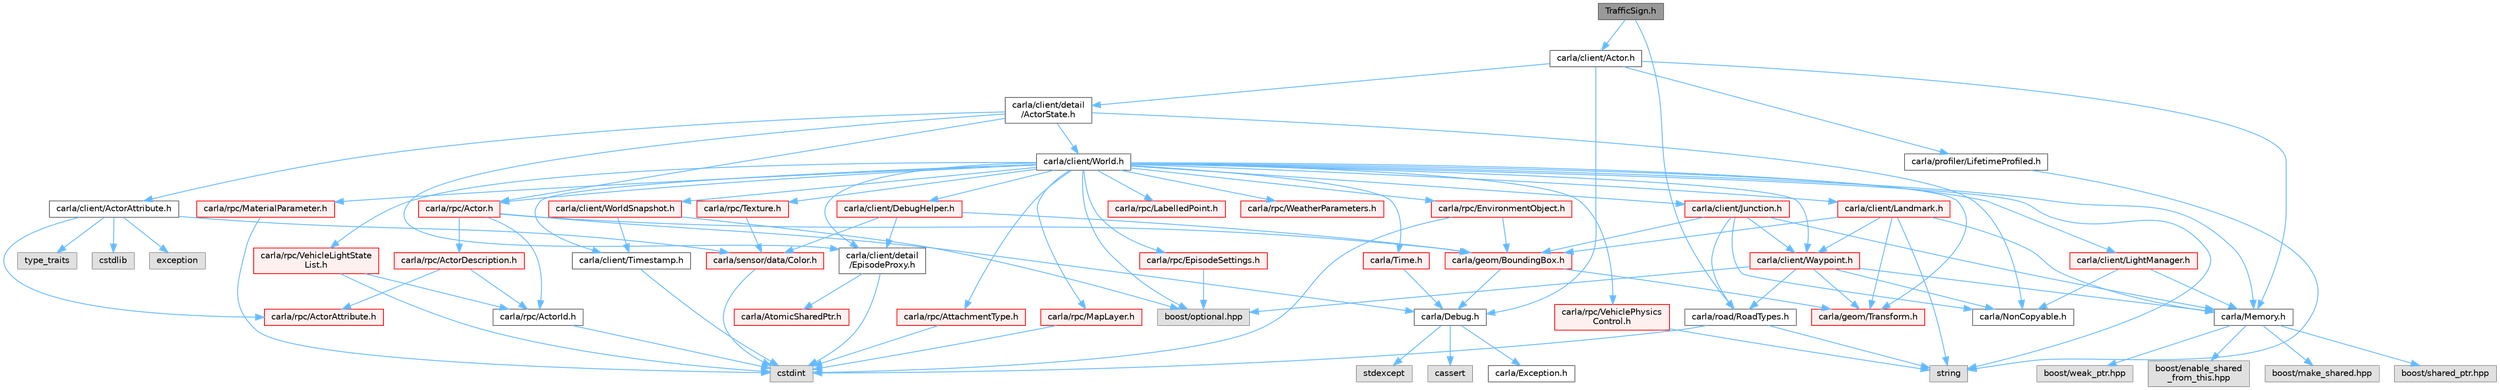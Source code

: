 digraph "TrafficSign.h"
{
 // INTERACTIVE_SVG=YES
 // LATEX_PDF_SIZE
  bgcolor="transparent";
  edge [fontname=Helvetica,fontsize=10,labelfontname=Helvetica,labelfontsize=10];
  node [fontname=Helvetica,fontsize=10,shape=box,height=0.2,width=0.4];
  Node1 [id="Node000001",label="TrafficSign.h",height=0.2,width=0.4,color="gray40", fillcolor="grey60", style="filled", fontcolor="black",tooltip=" "];
  Node1 -> Node2 [id="edge1_Node000001_Node000002",color="steelblue1",style="solid",tooltip=" "];
  Node2 [id="Node000002",label="carla/client/Actor.h",height=0.2,width=0.4,color="grey40", fillcolor="white", style="filled",URL="$da/d48/client_2Actor_8h.html",tooltip=" "];
  Node2 -> Node3 [id="edge2_Node000002_Node000003",color="steelblue1",style="solid",tooltip=" "];
  Node3 [id="Node000003",label="carla/Debug.h",height=0.2,width=0.4,color="grey40", fillcolor="white", style="filled",URL="$d4/deb/Debug_8h.html",tooltip=" "];
  Node3 -> Node4 [id="edge3_Node000003_Node000004",color="steelblue1",style="solid",tooltip=" "];
  Node4 [id="Node000004",label="carla/Exception.h",height=0.2,width=0.4,color="grey40", fillcolor="white", style="filled",URL="$d8/d8a/Exception_8h.html",tooltip=" "];
  Node3 -> Node5 [id="edge4_Node000003_Node000005",color="steelblue1",style="solid",tooltip=" "];
  Node5 [id="Node000005",label="stdexcept",height=0.2,width=0.4,color="grey60", fillcolor="#E0E0E0", style="filled",tooltip=" "];
  Node3 -> Node6 [id="edge5_Node000003_Node000006",color="steelblue1",style="solid",tooltip=" "];
  Node6 [id="Node000006",label="cassert",height=0.2,width=0.4,color="grey60", fillcolor="#E0E0E0", style="filled",tooltip=" "];
  Node2 -> Node7 [id="edge6_Node000002_Node000007",color="steelblue1",style="solid",tooltip=" "];
  Node7 [id="Node000007",label="carla/Memory.h",height=0.2,width=0.4,color="grey40", fillcolor="white", style="filled",URL="$de/d5c/Memory_8h.html",tooltip=" "];
  Node7 -> Node8 [id="edge7_Node000007_Node000008",color="steelblue1",style="solid",tooltip=" "];
  Node8 [id="Node000008",label="boost/enable_shared\l_from_this.hpp",height=0.2,width=0.4,color="grey60", fillcolor="#E0E0E0", style="filled",tooltip=" "];
  Node7 -> Node9 [id="edge8_Node000007_Node000009",color="steelblue1",style="solid",tooltip=" "];
  Node9 [id="Node000009",label="boost/make_shared.hpp",height=0.2,width=0.4,color="grey60", fillcolor="#E0E0E0", style="filled",tooltip=" "];
  Node7 -> Node10 [id="edge9_Node000007_Node000010",color="steelblue1",style="solid",tooltip=" "];
  Node10 [id="Node000010",label="boost/shared_ptr.hpp",height=0.2,width=0.4,color="grey60", fillcolor="#E0E0E0", style="filled",tooltip=" "];
  Node7 -> Node11 [id="edge10_Node000007_Node000011",color="steelblue1",style="solid",tooltip=" "];
  Node11 [id="Node000011",label="boost/weak_ptr.hpp",height=0.2,width=0.4,color="grey60", fillcolor="#E0E0E0", style="filled",tooltip=" "];
  Node2 -> Node12 [id="edge11_Node000002_Node000012",color="steelblue1",style="solid",tooltip=" "];
  Node12 [id="Node000012",label="carla/client/detail\l/ActorState.h",height=0.2,width=0.4,color="grey40", fillcolor="white", style="filled",URL="$d4/d22/client_2detail_2ActorState_8h.html",tooltip=" "];
  Node12 -> Node13 [id="edge12_Node000012_Node000013",color="steelblue1",style="solid",tooltip=" "];
  Node13 [id="Node000013",label="carla/NonCopyable.h",height=0.2,width=0.4,color="grey40", fillcolor="white", style="filled",URL="$d4/dd8/LibCarla_2source_2carla_2NonCopyable_8h.html",tooltip=" "];
  Node12 -> Node14 [id="edge13_Node000012_Node000014",color="steelblue1",style="solid",tooltip=" "];
  Node14 [id="Node000014",label="carla/client/World.h",height=0.2,width=0.4,color="grey40", fillcolor="white", style="filled",URL="$dd/d5b/World_8h.html",tooltip=" "];
  Node14 -> Node7 [id="edge14_Node000014_Node000007",color="steelblue1",style="solid",tooltip=" "];
  Node14 -> Node15 [id="edge15_Node000014_Node000015",color="steelblue1",style="solid",tooltip=" "];
  Node15 [id="Node000015",label="carla/Time.h",height=0.2,width=0.4,color="red", fillcolor="#FFF0F0", style="filled",URL="$d2/d33/Time_8h.html",tooltip=" "];
  Node15 -> Node3 [id="edge16_Node000015_Node000003",color="steelblue1",style="solid",tooltip=" "];
  Node14 -> Node18 [id="edge17_Node000014_Node000018",color="steelblue1",style="solid",tooltip=" "];
  Node18 [id="Node000018",label="carla/client/DebugHelper.h",height=0.2,width=0.4,color="red", fillcolor="#FFF0F0", style="filled",URL="$d1/dbe/DebugHelper_8h.html",tooltip=" "];
  Node18 -> Node19 [id="edge18_Node000018_Node000019",color="steelblue1",style="solid",tooltip=" "];
  Node19 [id="Node000019",label="carla/client/detail\l/EpisodeProxy.h",height=0.2,width=0.4,color="grey40", fillcolor="white", style="filled",URL="$dc/dc2/EpisodeProxy_8h.html",tooltip=" "];
  Node19 -> Node20 [id="edge19_Node000019_Node000020",color="steelblue1",style="solid",tooltip=" "];
  Node20 [id="Node000020",label="carla/AtomicSharedPtr.h",height=0.2,width=0.4,color="red", fillcolor="#FFF0F0", style="filled",URL="$df/de2/AtomicSharedPtr_8h.html",tooltip=" "];
  Node19 -> Node22 [id="edge20_Node000019_Node000022",color="steelblue1",style="solid",tooltip=" "];
  Node22 [id="Node000022",label="cstdint",height=0.2,width=0.4,color="grey60", fillcolor="#E0E0E0", style="filled",tooltip=" "];
  Node18 -> Node23 [id="edge21_Node000018_Node000023",color="steelblue1",style="solid",tooltip=" "];
  Node23 [id="Node000023",label="carla/geom/BoundingBox.h",height=0.2,width=0.4,color="red", fillcolor="#FFF0F0", style="filled",URL="$d2/dfe/LibCarla_2source_2carla_2geom_2BoundingBox_8h.html",tooltip=" "];
  Node23 -> Node3 [id="edge22_Node000023_Node000003",color="steelblue1",style="solid",tooltip=" "];
  Node23 -> Node33 [id="edge23_Node000023_Node000033",color="steelblue1",style="solid",tooltip=" "];
  Node33 [id="Node000033",label="carla/geom/Transform.h",height=0.2,width=0.4,color="red", fillcolor="#FFF0F0", style="filled",URL="$de/d17/geom_2Transform_8h.html",tooltip=" "];
  Node18 -> Node53 [id="edge24_Node000018_Node000053",color="steelblue1",style="solid",tooltip=" "];
  Node53 [id="Node000053",label="carla/sensor/data/Color.h",height=0.2,width=0.4,color="red", fillcolor="#FFF0F0", style="filled",URL="$db/d51/sensor_2data_2Color_8h.html",tooltip=" "];
  Node53 -> Node22 [id="edge25_Node000053_Node000022",color="steelblue1",style="solid",tooltip=" "];
  Node14 -> Node57 [id="edge26_Node000014_Node000057",color="steelblue1",style="solid",tooltip=" "];
  Node57 [id="Node000057",label="carla/client/Landmark.h",height=0.2,width=0.4,color="red", fillcolor="#FFF0F0", style="filled",URL="$db/d18/Landmark_8h.html",tooltip=" "];
  Node57 -> Node7 [id="edge27_Node000057_Node000007",color="steelblue1",style="solid",tooltip=" "];
  Node57 -> Node58 [id="edge28_Node000057_Node000058",color="steelblue1",style="solid",tooltip=" "];
  Node58 [id="Node000058",label="carla/client/Waypoint.h",height=0.2,width=0.4,color="red", fillcolor="#FFF0F0", style="filled",URL="$d0/d47/client_2Waypoint_8h.html",tooltip=" "];
  Node58 -> Node7 [id="edge29_Node000058_Node000007",color="steelblue1",style="solid",tooltip=" "];
  Node58 -> Node13 [id="edge30_Node000058_Node000013",color="steelblue1",style="solid",tooltip=" "];
  Node58 -> Node33 [id="edge31_Node000058_Node000033",color="steelblue1",style="solid",tooltip=" "];
  Node58 -> Node68 [id="edge32_Node000058_Node000068",color="steelblue1",style="solid",tooltip=" "];
  Node68 [id="Node000068",label="carla/road/RoadTypes.h",height=0.2,width=0.4,color="grey40", fillcolor="white", style="filled",URL="$d6/dbb/RoadTypes_8h.html",tooltip=" "];
  Node68 -> Node22 [id="edge33_Node000068_Node000022",color="steelblue1",style="solid",tooltip=" "];
  Node68 -> Node60 [id="edge34_Node000068_Node000060",color="steelblue1",style="solid",tooltip=" "];
  Node60 [id="Node000060",label="string",height=0.2,width=0.4,color="grey60", fillcolor="#E0E0E0", style="filled",tooltip=" "];
  Node58 -> Node81 [id="edge35_Node000058_Node000081",color="steelblue1",style="solid",tooltip=" "];
  Node81 [id="Node000081",label="boost/optional.hpp",height=0.2,width=0.4,color="grey60", fillcolor="#E0E0E0", style="filled",tooltip=" "];
  Node57 -> Node33 [id="edge36_Node000057_Node000033",color="steelblue1",style="solid",tooltip=" "];
  Node57 -> Node23 [id="edge37_Node000057_Node000023",color="steelblue1",style="solid",tooltip=" "];
  Node57 -> Node60 [id="edge38_Node000057_Node000060",color="steelblue1",style="solid",tooltip=" "];
  Node14 -> Node58 [id="edge39_Node000014_Node000058",color="steelblue1",style="solid",tooltip=" "];
  Node14 -> Node85 [id="edge40_Node000014_Node000085",color="steelblue1",style="solid",tooltip=" "];
  Node85 [id="Node000085",label="carla/client/Junction.h",height=0.2,width=0.4,color="red", fillcolor="#FFF0F0", style="filled",URL="$dd/d55/client_2Junction_8h.html",tooltip=" "];
  Node85 -> Node7 [id="edge41_Node000085_Node000007",color="steelblue1",style="solid",tooltip=" "];
  Node85 -> Node13 [id="edge42_Node000085_Node000013",color="steelblue1",style="solid",tooltip=" "];
  Node85 -> Node68 [id="edge43_Node000085_Node000068",color="steelblue1",style="solid",tooltip=" "];
  Node85 -> Node23 [id="edge44_Node000085_Node000023",color="steelblue1",style="solid",tooltip=" "];
  Node85 -> Node58 [id="edge45_Node000085_Node000058",color="steelblue1",style="solid",tooltip=" "];
  Node14 -> Node89 [id="edge46_Node000014_Node000089",color="steelblue1",style="solid",tooltip=" "];
  Node89 [id="Node000089",label="carla/client/LightManager.h",height=0.2,width=0.4,color="red", fillcolor="#FFF0F0", style="filled",URL="$dd/d9a/LightManager_8h.html",tooltip=" "];
  Node89 -> Node7 [id="edge47_Node000089_Node000007",color="steelblue1",style="solid",tooltip=" "];
  Node89 -> Node13 [id="edge48_Node000089_Node000013",color="steelblue1",style="solid",tooltip=" "];
  Node14 -> Node96 [id="edge49_Node000014_Node000096",color="steelblue1",style="solid",tooltip=" "];
  Node96 [id="Node000096",label="carla/client/Timestamp.h",height=0.2,width=0.4,color="grey40", fillcolor="white", style="filled",URL="$d7/d66/Timestamp_8h.html",tooltip=" "];
  Node96 -> Node22 [id="edge50_Node000096_Node000022",color="steelblue1",style="solid",tooltip=" "];
  Node14 -> Node97 [id="edge51_Node000014_Node000097",color="steelblue1",style="solid",tooltip=" "];
  Node97 [id="Node000097",label="carla/client/WorldSnapshot.h",height=0.2,width=0.4,color="red", fillcolor="#FFF0F0", style="filled",URL="$df/d11/WorldSnapshot_8h.html",tooltip=" "];
  Node97 -> Node96 [id="edge52_Node000097_Node000096",color="steelblue1",style="solid",tooltip=" "];
  Node97 -> Node81 [id="edge53_Node000097_Node000081",color="steelblue1",style="solid",tooltip=" "];
  Node14 -> Node19 [id="edge54_Node000014_Node000019",color="steelblue1",style="solid",tooltip=" "];
  Node14 -> Node33 [id="edge55_Node000014_Node000033",color="steelblue1",style="solid",tooltip=" "];
  Node14 -> Node126 [id="edge56_Node000014_Node000126",color="steelblue1",style="solid",tooltip=" "];
  Node126 [id="Node000126",label="carla/rpc/Actor.h",height=0.2,width=0.4,color="red", fillcolor="#FFF0F0", style="filled",URL="$d8/d73/rpc_2Actor_8h.html",tooltip=" "];
  Node126 -> Node3 [id="edge57_Node000126_Node000003",color="steelblue1",style="solid",tooltip=" "];
  Node126 -> Node23 [id="edge58_Node000126_Node000023",color="steelblue1",style="solid",tooltip=" "];
  Node126 -> Node127 [id="edge59_Node000126_Node000127",color="steelblue1",style="solid",tooltip=" "];
  Node127 [id="Node000127",label="carla/rpc/ActorDescription.h",height=0.2,width=0.4,color="red", fillcolor="#FFF0F0", style="filled",URL="$d9/db9/LibCarla_2source_2carla_2rpc_2ActorDescription_8h.html",tooltip=" "];
  Node127 -> Node128 [id="edge60_Node000127_Node000128",color="steelblue1",style="solid",tooltip=" "];
  Node128 [id="Node000128",label="carla/rpc/ActorAttribute.h",height=0.2,width=0.4,color="red", fillcolor="#FFF0F0", style="filled",URL="$d2/dc4/LibCarla_2source_2carla_2rpc_2ActorAttribute_8h.html",tooltip=" "];
  Node127 -> Node99 [id="edge61_Node000127_Node000099",color="steelblue1",style="solid",tooltip=" "];
  Node99 [id="Node000099",label="carla/rpc/ActorId.h",height=0.2,width=0.4,color="grey40", fillcolor="white", style="filled",URL="$d3/d89/ActorId_8h.html",tooltip=" "];
  Node99 -> Node22 [id="edge62_Node000099_Node000022",color="steelblue1",style="solid",tooltip=" "];
  Node126 -> Node99 [id="edge63_Node000126_Node000099",color="steelblue1",style="solid",tooltip=" "];
  Node14 -> Node144 [id="edge64_Node000014_Node000144",color="steelblue1",style="solid",tooltip=" "];
  Node144 [id="Node000144",label="carla/rpc/AttachmentType.h",height=0.2,width=0.4,color="red", fillcolor="#FFF0F0", style="filled",URL="$d9/df7/AttachmentType_8h.html",tooltip=" "];
  Node144 -> Node22 [id="edge65_Node000144_Node000022",color="steelblue1",style="solid",tooltip=" "];
  Node14 -> Node145 [id="edge66_Node000014_Node000145",color="steelblue1",style="solid",tooltip=" "];
  Node145 [id="Node000145",label="carla/rpc/EpisodeSettings.h",height=0.2,width=0.4,color="red", fillcolor="#FFF0F0", style="filled",URL="$db/df7/LibCarla_2source_2carla_2rpc_2EpisodeSettings_8h.html",tooltip=" "];
  Node145 -> Node81 [id="edge67_Node000145_Node000081",color="steelblue1",style="solid",tooltip=" "];
  Node14 -> Node150 [id="edge68_Node000014_Node000150",color="steelblue1",style="solid",tooltip=" "];
  Node150 [id="Node000150",label="carla/rpc/EnvironmentObject.h",height=0.2,width=0.4,color="red", fillcolor="#FFF0F0", style="filled",URL="$de/d10/LibCarla_2source_2carla_2rpc_2EnvironmentObject_8h.html",tooltip=" "];
  Node150 -> Node22 [id="edge69_Node000150_Node000022",color="steelblue1",style="solid",tooltip=" "];
  Node150 -> Node23 [id="edge70_Node000150_Node000023",color="steelblue1",style="solid",tooltip=" "];
  Node14 -> Node152 [id="edge71_Node000014_Node000152",color="steelblue1",style="solid",tooltip=" "];
  Node152 [id="Node000152",label="carla/rpc/LabelledPoint.h",height=0.2,width=0.4,color="red", fillcolor="#FFF0F0", style="filled",URL="$d2/dd4/LabelledPoint_8h.html",tooltip=" "];
  Node14 -> Node154 [id="edge72_Node000014_Node000154",color="steelblue1",style="solid",tooltip=" "];
  Node154 [id="Node000154",label="carla/rpc/MapLayer.h",height=0.2,width=0.4,color="red", fillcolor="#FFF0F0", style="filled",URL="$d0/dc2/MapLayer_8h.html",tooltip=" "];
  Node154 -> Node22 [id="edge73_Node000154_Node000022",color="steelblue1",style="solid",tooltip=" "];
  Node14 -> Node155 [id="edge74_Node000014_Node000155",color="steelblue1",style="solid",tooltip=" "];
  Node155 [id="Node000155",label="carla/rpc/VehiclePhysics\lControl.h",height=0.2,width=0.4,color="red", fillcolor="#FFF0F0", style="filled",URL="$d1/d8e/LibCarla_2source_2carla_2rpc_2VehiclePhysicsControl_8h.html",tooltip=" "];
  Node155 -> Node60 [id="edge75_Node000155_Node000060",color="steelblue1",style="solid",tooltip=" "];
  Node14 -> Node162 [id="edge76_Node000014_Node000162",color="steelblue1",style="solid",tooltip=" "];
  Node162 [id="Node000162",label="carla/rpc/WeatherParameters.h",height=0.2,width=0.4,color="red", fillcolor="#FFF0F0", style="filled",URL="$da/d0c/LibCarla_2source_2carla_2rpc_2WeatherParameters_8h.html",tooltip=" "];
  Node14 -> Node165 [id="edge77_Node000014_Node000165",color="steelblue1",style="solid",tooltip=" "];
  Node165 [id="Node000165",label="carla/rpc/VehicleLightState\lList.h",height=0.2,width=0.4,color="red", fillcolor="#FFF0F0", style="filled",URL="$d8/d09/VehicleLightStateList_8h.html",tooltip=" "];
  Node165 -> Node99 [id="edge78_Node000165_Node000099",color="steelblue1",style="solid",tooltip=" "];
  Node165 -> Node22 [id="edge79_Node000165_Node000022",color="steelblue1",style="solid",tooltip=" "];
  Node14 -> Node169 [id="edge80_Node000014_Node000169",color="steelblue1",style="solid",tooltip=" "];
  Node169 [id="Node000169",label="carla/rpc/Texture.h",height=0.2,width=0.4,color="red", fillcolor="#FFF0F0", style="filled",URL="$d9/dbf/Texture_8h.html",tooltip=" "];
  Node169 -> Node53 [id="edge81_Node000169_Node000053",color="steelblue1",style="solid",tooltip=" "];
  Node14 -> Node170 [id="edge82_Node000014_Node000170",color="steelblue1",style="solid",tooltip=" "];
  Node170 [id="Node000170",label="carla/rpc/MaterialParameter.h",height=0.2,width=0.4,color="red", fillcolor="#FFF0F0", style="filled",URL="$d7/d10/MaterialParameter_8h.html",tooltip=" "];
  Node170 -> Node22 [id="edge83_Node000170_Node000022",color="steelblue1",style="solid",tooltip=" "];
  Node14 -> Node60 [id="edge84_Node000014_Node000060",color="steelblue1",style="solid",tooltip=" "];
  Node14 -> Node81 [id="edge85_Node000014_Node000081",color="steelblue1",style="solid",tooltip=" "];
  Node12 -> Node171 [id="edge86_Node000012_Node000171",color="steelblue1",style="solid",tooltip=" "];
  Node171 [id="Node000171",label="carla/client/ActorAttribute.h",height=0.2,width=0.4,color="grey40", fillcolor="white", style="filled",URL="$d1/d5d/LibCarla_2source_2carla_2client_2ActorAttribute_8h.html",tooltip=" "];
  Node171 -> Node128 [id="edge87_Node000171_Node000128",color="steelblue1",style="solid",tooltip=" "];
  Node171 -> Node53 [id="edge88_Node000171_Node000053",color="steelblue1",style="solid",tooltip=" "];
  Node171 -> Node172 [id="edge89_Node000171_Node000172",color="steelblue1",style="solid",tooltip=" "];
  Node172 [id="Node000172",label="cstdlib",height=0.2,width=0.4,color="grey60", fillcolor="#E0E0E0", style="filled",tooltip=" "];
  Node171 -> Node95 [id="edge90_Node000171_Node000095",color="steelblue1",style="solid",tooltip=" "];
  Node95 [id="Node000095",label="exception",height=0.2,width=0.4,color="grey60", fillcolor="#E0E0E0", style="filled",tooltip=" "];
  Node171 -> Node31 [id="edge91_Node000171_Node000031",color="steelblue1",style="solid",tooltip=" "];
  Node31 [id="Node000031",label="type_traits",height=0.2,width=0.4,color="grey60", fillcolor="#E0E0E0", style="filled",tooltip=" "];
  Node12 -> Node19 [id="edge92_Node000012_Node000019",color="steelblue1",style="solid",tooltip=" "];
  Node12 -> Node126 [id="edge93_Node000012_Node000126",color="steelblue1",style="solid",tooltip=" "];
  Node2 -> Node173 [id="edge94_Node000002_Node000173",color="steelblue1",style="solid",tooltip=" "];
  Node173 [id="Node000173",label="carla/profiler/LifetimeProfiled.h",height=0.2,width=0.4,color="grey40", fillcolor="white", style="filled",URL="$d9/dc4/LifetimeProfiled_8h.html",tooltip=" "];
  Node173 -> Node60 [id="edge95_Node000173_Node000060",color="steelblue1",style="solid",tooltip=" "];
  Node1 -> Node68 [id="edge96_Node000001_Node000068",color="steelblue1",style="solid",tooltip=" "];
}

